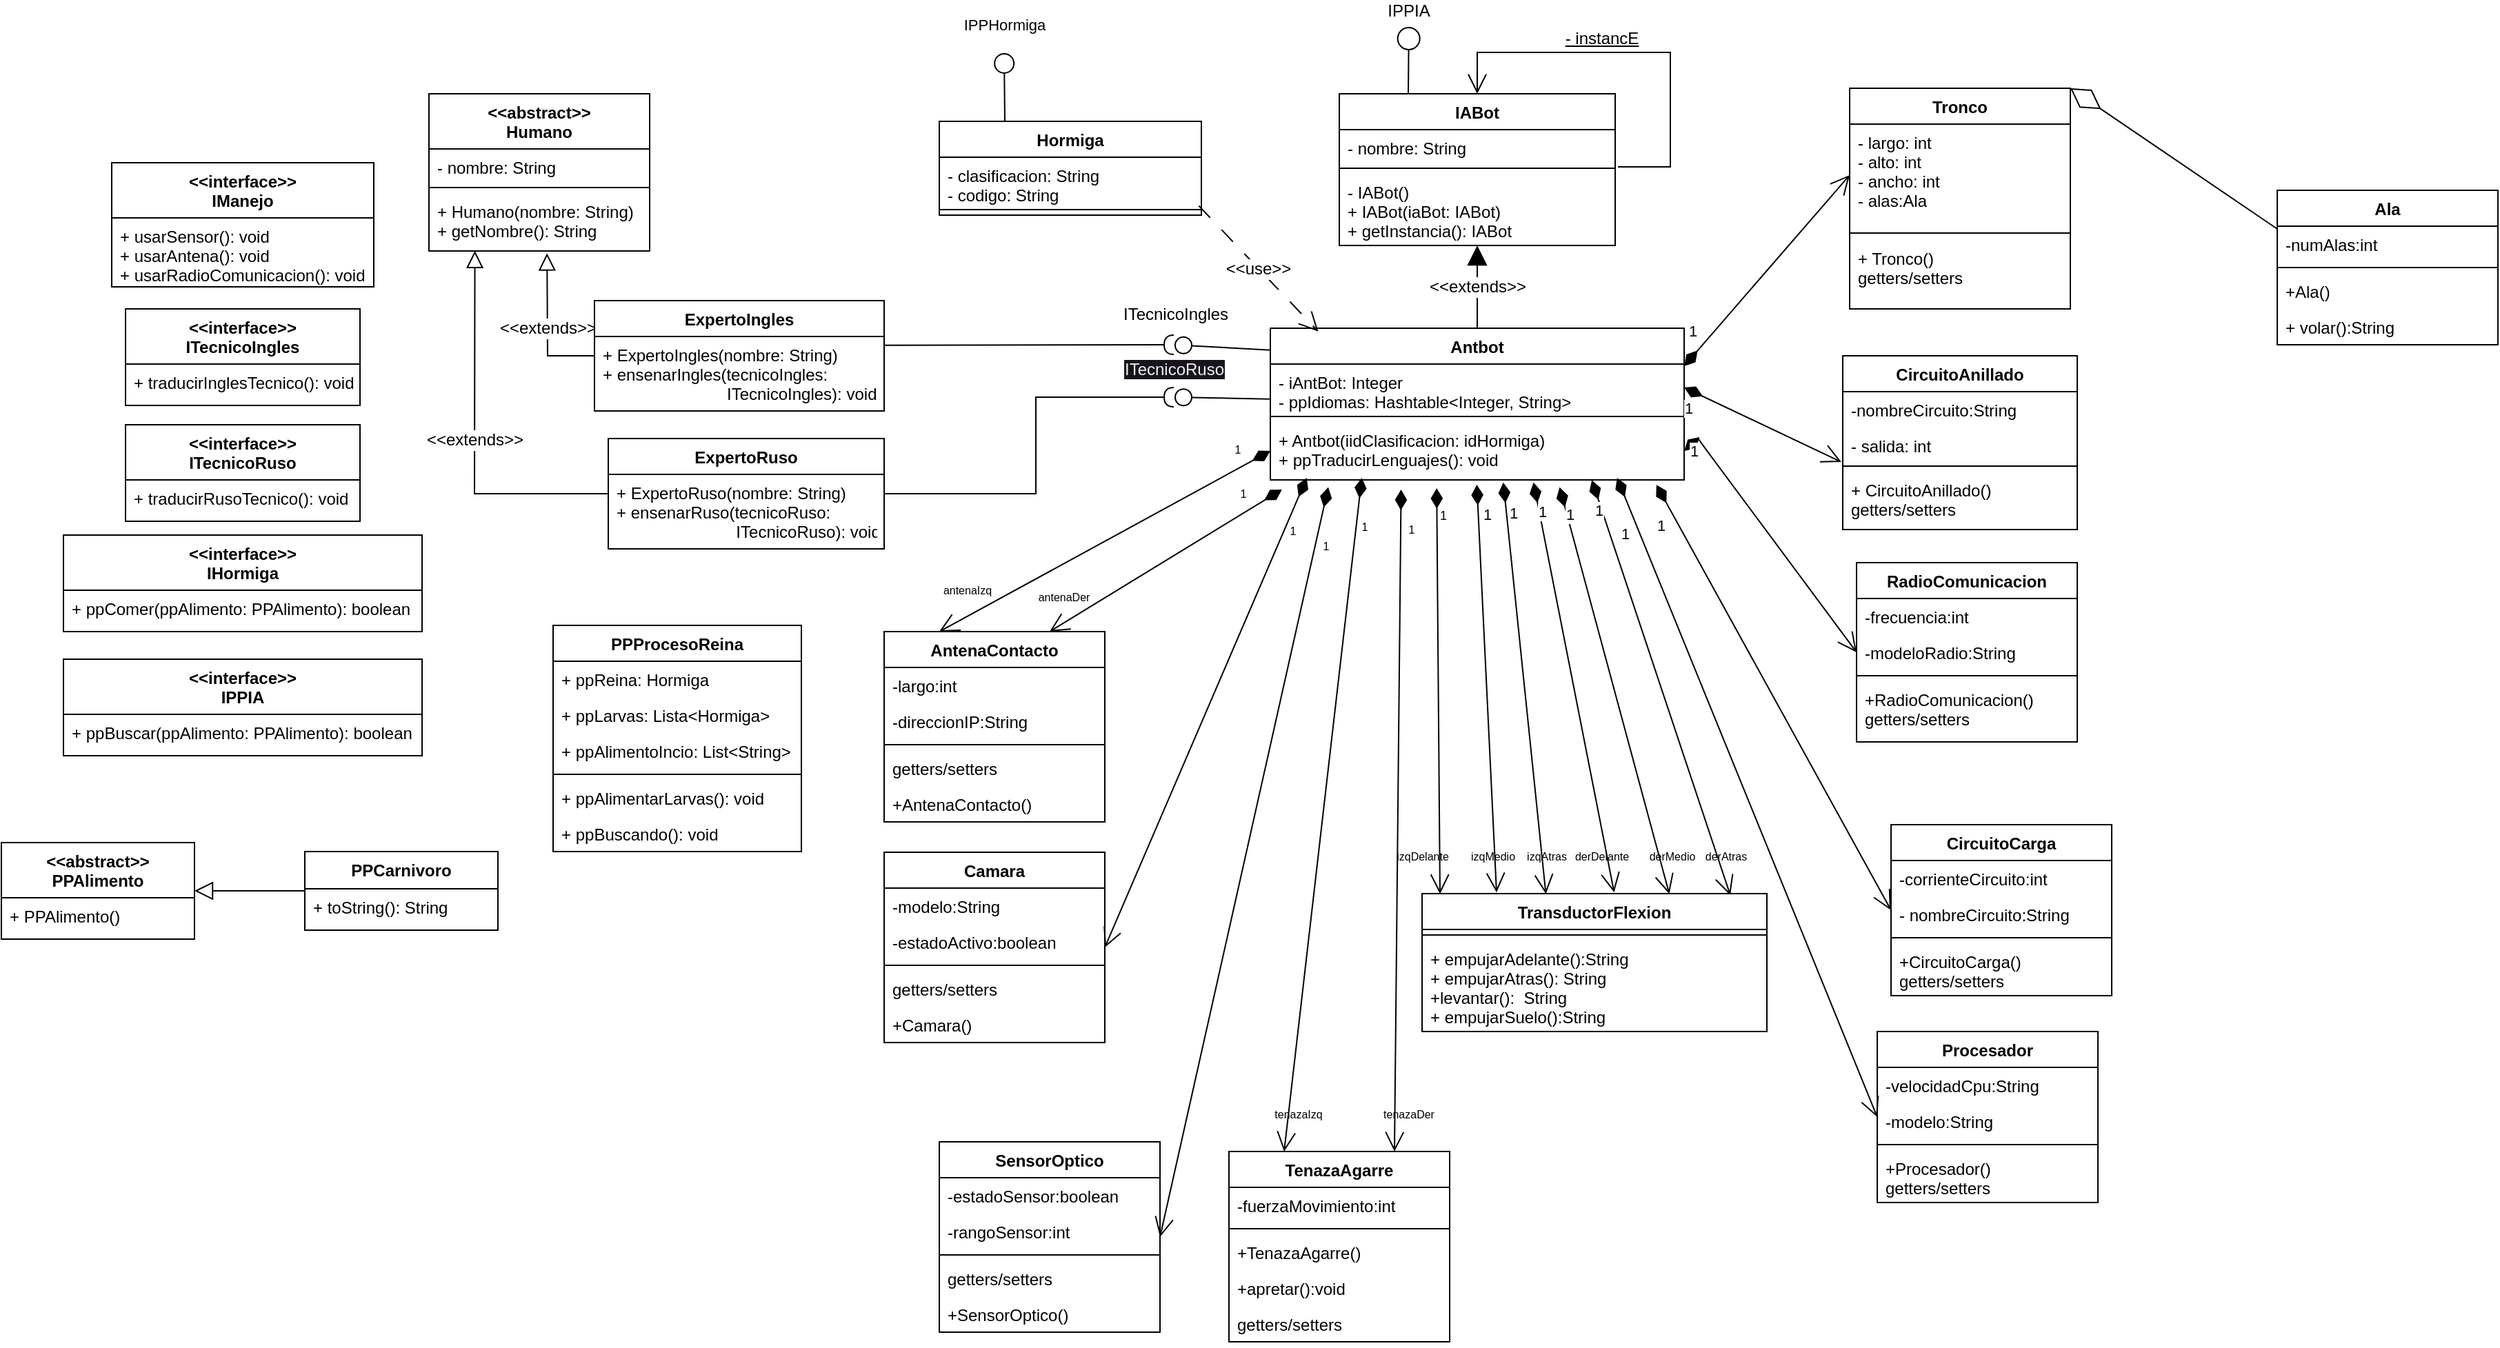 <mxfile>
    <diagram id="eW3q4ieRanPk6iBj8h7B" name="Page-1">
        <mxGraphModel dx="1788" dy="1104" grid="1" gridSize="10" guides="1" tooltips="1" connect="1" arrows="1" fold="1" page="0" pageScale="1" pageWidth="850" pageHeight="1100" math="0" shadow="0">
            <root>
                <mxCell id="0"/>
                <mxCell id="1" parent="0"/>
                <mxCell id="109" value="&lt;font style=&quot;font-size: 12px;&quot;&gt;&amp;lt;&amp;lt;extends&amp;gt;&amp;gt;&lt;/font&gt;" style="edgeStyle=none;jumpSize=6;html=1;exitX=0.5;exitY=0;exitDx=0;exitDy=0;fontSize=12;startArrow=none;startFill=0;endArrow=block;endFill=1;startSize=12;endSize=12;spacing=2;" parent="1" source="6" target="108" edge="1">
                    <mxGeometry relative="1" as="geometry"/>
                </mxCell>
                <mxCell id="130" value="ITecnicoIngles" style="edgeStyle=none;rounded=0;jumpSize=6;html=1;fontSize=12;startArrow=none;startFill=0;endArrow=circle;endFill=0;startSize=12;endSize=5;exitX=0.001;exitY=0.144;exitDx=0;exitDy=0;exitPerimeter=0;" parent="1" source="6" edge="1">
                    <mxGeometry x="1" y="-22" relative="1" as="geometry">
                        <mxPoint x="40" y="12" as="targetPoint"/>
                        <mxPoint x="120" y="10" as="sourcePoint"/>
                        <mxPoint as="offset"/>
                    </mxGeometry>
                </mxCell>
                <mxCell id="6" value="Antbot" style="swimlane;fontStyle=1;align=center;verticalAlign=top;childLayout=stackLayout;horizontal=1;startSize=26;horizontalStack=0;resizeParent=1;resizeParentMax=0;resizeLast=0;collapsible=1;marginBottom=0;" parent="1" vertex="1">
                    <mxGeometry x="110" width="300" height="110" as="geometry"/>
                </mxCell>
                <mxCell id="7" value="- iAntBot: Integer&#10;- ppIdiomas: Hashtable&lt;Integer, String&gt;" style="text;strokeColor=none;fillColor=none;align=left;verticalAlign=top;spacingLeft=4;spacingRight=4;overflow=hidden;rotatable=0;points=[[0,0.5],[1,0.5]];portConstraint=eastwest;" parent="6" vertex="1">
                    <mxGeometry y="26" width="300" height="34" as="geometry"/>
                </mxCell>
                <mxCell id="8" value="" style="line;strokeWidth=1;fillColor=none;align=left;verticalAlign=middle;spacingTop=-1;spacingLeft=3;spacingRight=3;rotatable=0;labelPosition=right;points=[];portConstraint=eastwest;strokeColor=inherit;" parent="6" vertex="1">
                    <mxGeometry y="60" width="300" height="8" as="geometry"/>
                </mxCell>
                <mxCell id="9" value="+ Antbot(iidClasificacion: idHormiga)&#10;+ ppTraducirLenguajes(): void" style="text;strokeColor=none;fillColor=none;align=left;verticalAlign=top;spacingLeft=4;spacingRight=4;overflow=hidden;rotatable=0;points=[[0,0.5],[1,0.5]];portConstraint=eastwest;" parent="6" vertex="1">
                    <mxGeometry y="68" width="300" height="42" as="geometry"/>
                </mxCell>
                <mxCell id="14" value="Tronco" style="swimlane;fontStyle=1;align=center;verticalAlign=top;childLayout=stackLayout;horizontal=1;startSize=26;horizontalStack=0;resizeParent=1;resizeParentMax=0;resizeLast=0;collapsible=1;marginBottom=0;" parent="1" vertex="1">
                    <mxGeometry x="530" y="-174" width="160" height="160" as="geometry"/>
                </mxCell>
                <mxCell id="15" value="- largo: int&#10;- alto: int&#10;- ancho: int&#10;- alas:Ala " style="text;strokeColor=none;fillColor=none;align=left;verticalAlign=top;spacingLeft=4;spacingRight=4;overflow=hidden;rotatable=0;points=[[0,0.5],[1,0.5]];portConstraint=eastwest;" parent="14" vertex="1">
                    <mxGeometry y="26" width="160" height="74" as="geometry"/>
                </mxCell>
                <mxCell id="16" value="" style="line;strokeWidth=1;fillColor=none;align=left;verticalAlign=middle;spacingTop=-1;spacingLeft=3;spacingRight=3;rotatable=0;labelPosition=right;points=[];portConstraint=eastwest;strokeColor=inherit;" parent="14" vertex="1">
                    <mxGeometry y="100" width="160" height="10" as="geometry"/>
                </mxCell>
                <mxCell id="17" value="+ Tronco()&#10;getters/setters" style="text;strokeColor=none;fillColor=none;align=left;verticalAlign=top;spacingLeft=4;spacingRight=4;overflow=hidden;rotatable=0;points=[[0,0.5],[1,0.5]];portConstraint=eastwest;" parent="14" vertex="1">
                    <mxGeometry y="110" width="160" height="50" as="geometry"/>
                </mxCell>
                <mxCell id="54" value="1" style="edgeStyle=none;jumpSize=6;html=1;entryX=1;entryY=0.5;entryDx=0;entryDy=0;endArrow=diamondThin;endFill=1;startSize=12;endSize=12;exitX=-0.006;exitY=1.042;exitDx=0;exitDy=0;exitPerimeter=0;startArrow=open;startFill=0;" parent="1" source="19" target="7" edge="1">
                    <mxGeometry x="0.861" y="12" relative="1" as="geometry">
                        <mxPoint as="offset"/>
                    </mxGeometry>
                </mxCell>
                <mxCell id="18" value="CircuitoAnillado" style="swimlane;fontStyle=1;align=center;verticalAlign=top;childLayout=stackLayout;horizontal=1;startSize=26;horizontalStack=0;resizeParent=1;resizeParentMax=0;resizeLast=0;collapsible=1;marginBottom=0;" parent="1" vertex="1">
                    <mxGeometry x="525" y="20" width="170" height="126" as="geometry"/>
                </mxCell>
                <mxCell id="152" value="-nombreCircuito:String  " style="text;strokeColor=none;fillColor=none;align=left;verticalAlign=top;spacingLeft=4;spacingRight=4;overflow=hidden;rotatable=0;points=[[0,0.5],[1,0.5]];portConstraint=eastwest;" parent="18" vertex="1">
                    <mxGeometry y="26" width="170" height="26" as="geometry"/>
                </mxCell>
                <mxCell id="19" value="- salida: int" style="text;strokeColor=none;fillColor=none;align=left;verticalAlign=top;spacingLeft=4;spacingRight=4;overflow=hidden;rotatable=0;points=[[0,0.5],[1,0.5]];portConstraint=eastwest;" parent="18" vertex="1">
                    <mxGeometry y="52" width="170" height="24" as="geometry"/>
                </mxCell>
                <mxCell id="20" value="" style="line;strokeWidth=1;fillColor=none;align=left;verticalAlign=middle;spacingTop=-1;spacingLeft=3;spacingRight=3;rotatable=0;labelPosition=right;points=[];portConstraint=eastwest;strokeColor=inherit;" parent="18" vertex="1">
                    <mxGeometry y="76" width="170" height="8" as="geometry"/>
                </mxCell>
                <mxCell id="21" value="+ CircuitoAnillado()&#10;getters/setters" style="text;strokeColor=none;fillColor=none;align=left;verticalAlign=top;spacingLeft=4;spacingRight=4;overflow=hidden;rotatable=0;points=[[0,0.5],[1,0.5]];portConstraint=eastwest;" parent="18" vertex="1">
                    <mxGeometry y="84" width="170" height="42" as="geometry"/>
                </mxCell>
                <mxCell id="56" value="1" style="edgeStyle=none;jumpSize=6;html=1;entryX=1;entryY=0.5;entryDx=0;entryDy=0;endArrow=diamondThin;endFill=1;startSize=12;endSize=12;exitX=0;exitY=0.5;exitDx=0;exitDy=0;startArrow=open;startFill=0;" parent="1" source="26" target="9" edge="1">
                    <mxGeometry x="0.817" y="8" relative="1" as="geometry">
                        <Array as="points">
                            <mxPoint x="420" y="80"/>
                        </Array>
                        <mxPoint as="offset"/>
                    </mxGeometry>
                </mxCell>
                <mxCell id="26" value="RadioComunicacion" style="swimlane;fontStyle=1;align=center;verticalAlign=top;childLayout=stackLayout;horizontal=1;startSize=26;horizontalStack=0;resizeParent=1;resizeParentMax=0;resizeLast=0;collapsible=1;marginBottom=0;" parent="1" vertex="1">
                    <mxGeometry x="535" y="170" width="160" height="130" as="geometry"/>
                </mxCell>
                <mxCell id="160" value="-frecuencia:int &#10;" style="text;strokeColor=none;fillColor=none;align=left;verticalAlign=top;spacingLeft=4;spacingRight=4;overflow=hidden;rotatable=0;points=[[0,0.5],[1,0.5]];portConstraint=eastwest;" parent="26" vertex="1">
                    <mxGeometry y="26" width="160" height="26" as="geometry"/>
                </mxCell>
                <mxCell id="159" value="-modeloRadio:String  " style="text;strokeColor=none;fillColor=none;align=left;verticalAlign=top;spacingLeft=4;spacingRight=4;overflow=hidden;rotatable=0;points=[[0,0.5],[1,0.5]];portConstraint=eastwest;" parent="26" vertex="1">
                    <mxGeometry y="52" width="160" height="26" as="geometry"/>
                </mxCell>
                <mxCell id="28" value="" style="line;strokeWidth=1;fillColor=none;align=left;verticalAlign=middle;spacingTop=-1;spacingLeft=3;spacingRight=3;rotatable=0;labelPosition=right;points=[];portConstraint=eastwest;strokeColor=inherit;" parent="26" vertex="1">
                    <mxGeometry y="78" width="160" height="8" as="geometry"/>
                </mxCell>
                <mxCell id="161" value="+RadioComunicacion()&#10;getters/setters" style="text;strokeColor=none;fillColor=none;align=left;verticalAlign=top;spacingLeft=4;spacingRight=4;overflow=hidden;rotatable=0;points=[[0,0.5],[1,0.5]];portConstraint=eastwest;" parent="26" vertex="1">
                    <mxGeometry y="86" width="160" height="44" as="geometry"/>
                </mxCell>
                <mxCell id="58" value="1" style="edgeStyle=none;jumpSize=6;html=1;entryX=0.933;entryY=1.085;entryDx=0;entryDy=0;entryPerimeter=0;endArrow=diamondThin;endFill=1;startSize=12;endSize=12;exitX=0;exitY=0.5;exitDx=0;exitDy=0;startArrow=open;startFill=0;" parent="1" source="30" target="9" edge="1">
                    <mxGeometry x="0.845" y="12" relative="1" as="geometry">
                        <mxPoint as="offset"/>
                    </mxGeometry>
                </mxCell>
                <mxCell id="30" value="CircuitoCarga" style="swimlane;fontStyle=1;align=center;verticalAlign=top;childLayout=stackLayout;horizontal=1;startSize=26;horizontalStack=0;resizeParent=1;resizeParentMax=0;resizeLast=0;collapsible=1;marginBottom=0;" parent="1" vertex="1">
                    <mxGeometry x="560" y="360" width="160" height="124" as="geometry"/>
                </mxCell>
                <mxCell id="164" value="-corrienteCircuito:int " style="text;strokeColor=none;fillColor=none;align=left;verticalAlign=top;spacingLeft=4;spacingRight=4;overflow=hidden;rotatable=0;points=[[0,0.5],[1,0.5]];portConstraint=eastwest;" parent="30" vertex="1">
                    <mxGeometry y="26" width="160" height="26" as="geometry"/>
                </mxCell>
                <mxCell id="163" value="- nombreCircuito:String  " style="text;strokeColor=none;fillColor=none;align=left;verticalAlign=top;spacingLeft=4;spacingRight=4;overflow=hidden;rotatable=0;points=[[0,0.5],[1,0.5]];portConstraint=eastwest;" parent="30" vertex="1">
                    <mxGeometry y="52" width="160" height="26" as="geometry"/>
                </mxCell>
                <mxCell id="31" value="" style="line;strokeWidth=1;fillColor=none;align=left;verticalAlign=middle;spacingTop=-1;spacingLeft=3;spacingRight=3;rotatable=0;labelPosition=right;points=[];portConstraint=eastwest;strokeColor=inherit;" parent="30" vertex="1">
                    <mxGeometry y="78" width="160" height="8" as="geometry"/>
                </mxCell>
                <mxCell id="162" value="+CircuitoCarga()&#10;getters/setters" style="text;strokeColor=none;fillColor=none;align=left;verticalAlign=top;spacingLeft=4;spacingRight=4;overflow=hidden;rotatable=0;points=[[0,0.5],[1,0.5]];portConstraint=eastwest;" parent="30" vertex="1">
                    <mxGeometry y="86" width="160" height="38" as="geometry"/>
                </mxCell>
                <mxCell id="59" value="1" style="edgeStyle=none;jumpSize=6;html=1;entryX=0.838;entryY=0.964;entryDx=0;entryDy=0;entryPerimeter=0;endArrow=diamondThin;endFill=1;startSize=12;endSize=12;exitX=0;exitY=0.5;exitDx=0;exitDy=0;startArrow=open;startFill=0;" parent="1" source="32" target="9" edge="1">
                    <mxGeometry x="0.842" y="10" relative="1" as="geometry">
                        <mxPoint as="offset"/>
                    </mxGeometry>
                </mxCell>
                <mxCell id="32" value="Procesador" style="swimlane;fontStyle=1;align=center;verticalAlign=top;childLayout=stackLayout;horizontal=1;startSize=26;horizontalStack=0;resizeParent=1;resizeParentMax=0;resizeLast=0;collapsible=1;marginBottom=0;" parent="1" vertex="1">
                    <mxGeometry x="550" y="510" width="160" height="124" as="geometry"/>
                </mxCell>
                <mxCell id="H9CzKiOTZtRQiNFddM_h-166" value="-velocidadCpu:String  " style="text;strokeColor=none;fillColor=none;align=left;verticalAlign=top;spacingLeft=4;spacingRight=4;overflow=hidden;rotatable=0;points=[[0,0.5],[1,0.5]];portConstraint=eastwest;" parent="32" vertex="1">
                    <mxGeometry y="26" width="160" height="26" as="geometry"/>
                </mxCell>
                <mxCell id="165" value="-modelo:String &#10;" style="text;strokeColor=none;fillColor=none;align=left;verticalAlign=top;spacingLeft=4;spacingRight=4;overflow=hidden;rotatable=0;points=[[0,0.5],[1,0.5]];portConstraint=eastwest;" parent="32" vertex="1">
                    <mxGeometry y="52" width="160" height="26" as="geometry"/>
                </mxCell>
                <mxCell id="33" value="" style="line;strokeWidth=1;fillColor=none;align=left;verticalAlign=middle;spacingTop=-1;spacingLeft=3;spacingRight=3;rotatable=0;labelPosition=right;points=[];portConstraint=eastwest;strokeColor=inherit;" parent="32" vertex="1">
                    <mxGeometry y="78" width="160" height="8" as="geometry"/>
                </mxCell>
                <mxCell id="H9CzKiOTZtRQiNFddM_h-167" value="+Procesador()&#10;getters/setters" style="text;strokeColor=none;fillColor=none;align=left;verticalAlign=top;spacingLeft=4;spacingRight=4;overflow=hidden;rotatable=0;points=[[0,0.5],[1,0.5]];portConstraint=eastwest;" parent="32" vertex="1">
                    <mxGeometry y="86" width="160" height="38" as="geometry"/>
                </mxCell>
                <mxCell id="60" value="1" style="edgeStyle=none;jumpSize=6;html=1;entryX=0.777;entryY=1.004;entryDx=0;entryDy=0;entryPerimeter=0;startArrow=open;startFill=0;endArrow=diamondThin;endFill=1;startSize=12;endSize=12;exitX=0.894;exitY=0.012;exitDx=0;exitDy=0;exitPerimeter=0;" parent="1" source="34" target="9" edge="1">
                    <mxGeometry x="0.856" y="2" relative="1" as="geometry">
                        <mxPoint as="offset"/>
                    </mxGeometry>
                </mxCell>
                <mxCell id="61" value="1" style="edgeStyle=none;jumpSize=6;html=1;exitX=0.717;exitY=0.002;exitDx=0;exitDy=0;entryX=0.699;entryY=1.126;entryDx=0;entryDy=0;entryPerimeter=0;startArrow=open;startFill=0;endArrow=diamondThin;endFill=1;startSize=12;endSize=12;exitPerimeter=0;" parent="1" source="34" target="9" edge="1">
                    <mxGeometry x="0.864" y="-2" relative="1" as="geometry">
                        <mxPoint as="offset"/>
                    </mxGeometry>
                </mxCell>
                <mxCell id="62" value="1" style="edgeStyle=none;jumpSize=6;html=1;exitX=0.557;exitY=-0.009;exitDx=0;exitDy=0;entryX=0.636;entryY=1.045;entryDx=0;entryDy=0;entryPerimeter=0;startArrow=open;startFill=0;endArrow=diamondThin;endFill=1;startSize=12;endSize=12;exitPerimeter=0;" parent="1" source="34" target="9" edge="1">
                    <mxGeometry x="0.853" y="-2" relative="1" as="geometry">
                        <mxPoint as="offset"/>
                    </mxGeometry>
                </mxCell>
                <mxCell id="63" value="1" style="edgeStyle=none;jumpSize=6;html=1;exitX=0.359;exitY=0.002;exitDx=0;exitDy=0;entryX=0.563;entryY=1.045;entryDx=0;entryDy=0;entryPerimeter=0;startArrow=open;startFill=0;endArrow=diamondThin;endFill=1;startSize=12;endSize=12;exitPerimeter=0;" parent="1" source="34" target="9" edge="1">
                    <mxGeometry x="0.849" y="-5" relative="1" as="geometry">
                        <mxPoint as="offset"/>
                    </mxGeometry>
                </mxCell>
                <mxCell id="64" value="1" style="edgeStyle=none;jumpSize=6;html=1;exitX=0.216;exitY=-0.009;exitDx=0;exitDy=0;entryX=0.499;entryY=1.083;entryDx=0;entryDy=0;entryPerimeter=0;startArrow=open;startFill=0;endArrow=diamondThin;endFill=1;startSize=12;endSize=12;exitPerimeter=0;" parent="1" source="34" target="9" edge="1">
                    <mxGeometry x="0.856" y="-6" relative="1" as="geometry">
                        <mxPoint as="offset"/>
                    </mxGeometry>
                </mxCell>
                <mxCell id="65" value="1" style="edgeStyle=none;jumpSize=6;html=1;exitX=0.052;exitY=0.002;exitDx=0;exitDy=0;entryX=0.402;entryY=1.142;entryDx=0;entryDy=0;entryPerimeter=0;startArrow=open;startFill=0;endArrow=diamondThin;endFill=1;startSize=12;endSize=12;exitPerimeter=0;fontSize=9;" parent="1" source="34" target="9" edge="1">
                    <mxGeometry x="0.866" y="-4" relative="1" as="geometry">
                        <mxPoint as="offset"/>
                    </mxGeometry>
                </mxCell>
                <mxCell id="84" value="1" style="edgeStyle=none;jumpSize=6;html=1;exitX=0.25;exitY=0;exitDx=0;exitDy=0;entryX=0.221;entryY=0.964;entryDx=0;entryDy=0;entryPerimeter=0;fontSize=8;startArrow=open;startFill=0;endArrow=diamondThin;endFill=1;startSize=12;endSize=12;" parent="1" source="41" target="9" edge="1">
                    <mxGeometry x="0.856" y="-6" relative="1" as="geometry">
                        <mxPoint as="offset"/>
                    </mxGeometry>
                </mxCell>
                <mxCell id="85" value="1" style="edgeStyle=none;jumpSize=6;html=1;exitX=0.75;exitY=0;exitDx=0;exitDy=0;entryX=0.316;entryY=1.166;entryDx=0;entryDy=0;entryPerimeter=0;fontSize=8;startArrow=open;startFill=0;endArrow=diamondThin;endFill=1;startSize=12;endSize=12;" parent="1" source="41" target="9" edge="1">
                    <mxGeometry x="0.881" y="-7" relative="1" as="geometry">
                        <mxPoint as="offset"/>
                    </mxGeometry>
                </mxCell>
                <mxCell id="89" value="1" style="edgeStyle=none;jumpSize=6;html=1;exitX=1;exitY=0.5;exitDx=0;exitDy=0;entryX=0.14;entryY=1.126;entryDx=0;entryDy=0;entryPerimeter=0;fontSize=8;startArrow=open;startFill=0;endArrow=diamondThin;endFill=1;startSize=12;endSize=12;" parent="1" source="47" target="9" edge="1">
                    <mxGeometry x="0.849" y="-7" relative="1" as="geometry">
                        <mxPoint as="offset"/>
                    </mxGeometry>
                </mxCell>
                <mxCell id="47" value="SensorOptico" style="swimlane;fontStyle=1;align=center;verticalAlign=top;childLayout=stackLayout;horizontal=1;startSize=26;horizontalStack=0;resizeParent=1;resizeParentMax=0;resizeLast=0;collapsible=1;marginBottom=0;" parent="1" vertex="1">
                    <mxGeometry x="-130" y="590" width="160" height="138" as="geometry"/>
                </mxCell>
                <mxCell id="H9CzKiOTZtRQiNFddM_h-173" value="-estadoSensor:boolean  " style="text;strokeColor=none;fillColor=none;align=left;verticalAlign=top;spacingLeft=4;spacingRight=4;overflow=hidden;rotatable=0;points=[[0,0.5],[1,0.5]];portConstraint=eastwest;" parent="47" vertex="1">
                    <mxGeometry y="26" width="160" height="26" as="geometry"/>
                </mxCell>
                <mxCell id="H9CzKiOTZtRQiNFddM_h-172" value="-rangoSensor:int " style="text;strokeColor=none;fillColor=none;align=left;verticalAlign=top;spacingLeft=4;spacingRight=4;overflow=hidden;rotatable=0;points=[[0,0.5],[1,0.5]];portConstraint=eastwest;" parent="47" vertex="1">
                    <mxGeometry y="52" width="160" height="26" as="geometry"/>
                </mxCell>
                <mxCell id="48" value="" style="line;strokeWidth=1;fillColor=none;align=left;verticalAlign=middle;spacingTop=-1;spacingLeft=3;spacingRight=3;rotatable=0;labelPosition=right;points=[];portConstraint=eastwest;strokeColor=inherit;" parent="47" vertex="1">
                    <mxGeometry y="78" width="160" height="8" as="geometry"/>
                </mxCell>
                <mxCell id="H9CzKiOTZtRQiNFddM_h-182" value="getters/setters" style="text;strokeColor=none;fillColor=none;align=left;verticalAlign=top;spacingLeft=4;spacingRight=4;overflow=hidden;rotatable=0;points=[[0,0.5],[1,0.5]];portConstraint=eastwest;" parent="47" vertex="1">
                    <mxGeometry y="86" width="160" height="26" as="geometry"/>
                </mxCell>
                <mxCell id="H9CzKiOTZtRQiNFddM_h-178" value="+SensorOptico()" style="text;strokeColor=none;fillColor=none;align=left;verticalAlign=top;spacingLeft=4;spacingRight=4;overflow=hidden;rotatable=0;points=[[0,0.5],[1,0.5]];portConstraint=eastwest;" parent="47" vertex="1">
                    <mxGeometry y="112" width="160" height="26" as="geometry"/>
                </mxCell>
                <mxCell id="90" value="1" style="edgeStyle=none;jumpSize=6;html=1;exitX=1;exitY=0.5;exitDx=0;exitDy=0;entryX=0.088;entryY=0.964;entryDx=0;entryDy=0;entryPerimeter=0;fontSize=8;startArrow=open;startFill=0;endArrow=diamondThin;endFill=1;startSize=12;endSize=12;" parent="1" source="49" target="9" edge="1">
                    <mxGeometry x="0.786" y="-6" relative="1" as="geometry">
                        <mxPoint as="offset"/>
                    </mxGeometry>
                </mxCell>
                <mxCell id="49" value="Camara" style="swimlane;fontStyle=1;align=center;verticalAlign=top;childLayout=stackLayout;horizontal=1;startSize=26;horizontalStack=0;resizeParent=1;resizeParentMax=0;resizeLast=0;collapsible=1;marginBottom=0;" parent="1" vertex="1">
                    <mxGeometry x="-170" y="380" width="160" height="138" as="geometry"/>
                </mxCell>
                <mxCell id="H9CzKiOTZtRQiNFddM_h-175" value="-modelo:String" style="text;strokeColor=none;fillColor=none;align=left;verticalAlign=top;spacingLeft=4;spacingRight=4;overflow=hidden;rotatable=0;points=[[0,0.5],[1,0.5]];portConstraint=eastwest;" parent="49" vertex="1">
                    <mxGeometry y="26" width="160" height="26" as="geometry"/>
                </mxCell>
                <mxCell id="H9CzKiOTZtRQiNFddM_h-174" value="-estadoActivo:boolean" style="text;strokeColor=none;fillColor=none;align=left;verticalAlign=top;spacingLeft=4;spacingRight=4;overflow=hidden;rotatable=0;points=[[0,0.5],[1,0.5]];portConstraint=eastwest;" parent="49" vertex="1">
                    <mxGeometry y="52" width="160" height="26" as="geometry"/>
                </mxCell>
                <mxCell id="50" value="" style="line;strokeWidth=1;fillColor=none;align=left;verticalAlign=middle;spacingTop=-1;spacingLeft=3;spacingRight=3;rotatable=0;labelPosition=right;points=[];portConstraint=eastwest;strokeColor=inherit;" parent="49" vertex="1">
                    <mxGeometry y="78" width="160" height="8" as="geometry"/>
                </mxCell>
                <mxCell id="H9CzKiOTZtRQiNFddM_h-183" value="getters/setters" style="text;strokeColor=none;fillColor=none;align=left;verticalAlign=top;spacingLeft=4;spacingRight=4;overflow=hidden;rotatable=0;points=[[0,0.5],[1,0.5]];portConstraint=eastwest;" parent="49" vertex="1">
                    <mxGeometry y="86" width="160" height="26" as="geometry"/>
                </mxCell>
                <mxCell id="H9CzKiOTZtRQiNFddM_h-179" value="+Camara()" style="text;strokeColor=none;fillColor=none;align=left;verticalAlign=top;spacingLeft=4;spacingRight=4;overflow=hidden;rotatable=0;points=[[0,0.5],[1,0.5]];portConstraint=eastwest;" parent="49" vertex="1">
                    <mxGeometry y="112" width="160" height="26" as="geometry"/>
                </mxCell>
                <mxCell id="91" value="1" style="edgeStyle=none;jumpSize=6;html=1;exitX=0.75;exitY=0;exitDx=0;exitDy=0;entryX=0.028;entryY=1.166;entryDx=0;entryDy=0;fontSize=8;startArrow=open;startFill=0;endArrow=diamondThin;endFill=1;startSize=12;endSize=12;entryPerimeter=0;" parent="1" source="51" target="9" edge="1">
                    <mxGeometry x="0.737" y="12" relative="1" as="geometry">
                        <mxPoint as="offset"/>
                    </mxGeometry>
                </mxCell>
                <mxCell id="92" value="1" style="edgeStyle=none;jumpSize=6;html=1;exitX=0.25;exitY=0;exitDx=0;exitDy=0;entryX=0;entryY=0.5;entryDx=0;entryDy=0;fontSize=8;startArrow=open;startFill=0;endArrow=diamondThin;endFill=1;startSize=12;endSize=12;" parent="1" source="51" target="9" edge="1">
                    <mxGeometry x="0.853" y="12" relative="1" as="geometry">
                        <mxPoint x="-1" as="offset"/>
                    </mxGeometry>
                </mxCell>
                <mxCell id="53" value="1" style="edgeStyle=none;html=1;exitX=0;exitY=0.5;exitDx=0;exitDy=0;entryX=1;entryY=0.25;entryDx=0;entryDy=0;endArrow=diamondThin;endFill=1;jumpSize=6;startSize=12;endSize=12;startArrow=open;startFill=0;" parent="1" source="15" target="6" edge="1">
                    <mxGeometry x="0.74" y="-12" relative="1" as="geometry">
                        <mxPoint as="offset"/>
                    </mxGeometry>
                </mxCell>
                <mxCell id="83" value="" style="group" parent="1" vertex="1" connectable="0">
                    <mxGeometry x="190" y="373" width="280" height="137" as="geometry"/>
                </mxCell>
                <mxCell id="34" value="TransductorFlexion" style="swimlane;fontStyle=1;align=center;verticalAlign=top;childLayout=stackLayout;horizontal=1;startSize=26;horizontalStack=0;resizeParent=1;resizeParentMax=0;resizeLast=0;collapsible=1;marginBottom=0;" parent="83" vertex="1">
                    <mxGeometry x="30" y="37" width="250" height="100" as="geometry"/>
                </mxCell>
                <mxCell id="36" value="" style="line;strokeWidth=1;fillColor=none;align=left;verticalAlign=middle;spacingTop=-1;spacingLeft=3;spacingRight=3;rotatable=0;labelPosition=right;points=[];portConstraint=eastwest;strokeColor=inherit;" parent="34" vertex="1">
                    <mxGeometry y="26" width="250" height="8" as="geometry"/>
                </mxCell>
                <mxCell id="37" value="+ empujarAdelante():String&#10;+ empujarAtras(): String&#10;+levantar():  String&#10;+ empujarSuelo():String" style="text;strokeColor=none;fillColor=none;align=left;verticalAlign=top;spacingLeft=4;spacingRight=4;overflow=hidden;rotatable=0;points=[[0,0.5],[1,0.5]];portConstraint=eastwest;" parent="34" vertex="1">
                    <mxGeometry y="34" width="250" height="66" as="geometry"/>
                </mxCell>
                <mxCell id="68" value="izqDelante" style="text;html=1;align=center;verticalAlign=middle;resizable=0;points=[];autosize=1;strokeColor=none;fillColor=none;fontSize=8;" parent="83" vertex="1">
                    <mxGeometry width="60" height="20" as="geometry"/>
                </mxCell>
                <mxCell id="78" value="izqMedio" style="text;html=1;align=center;verticalAlign=middle;resizable=0;points=[];autosize=1;strokeColor=none;fillColor=none;fontSize=8;" parent="83" vertex="1">
                    <mxGeometry x="51" width="60" height="20" as="geometry"/>
                </mxCell>
                <mxCell id="79" value="izqAtras" style="text;html=1;align=center;verticalAlign=middle;resizable=0;points=[];autosize=1;strokeColor=none;fillColor=none;fontSize=8;" parent="83" vertex="1">
                    <mxGeometry x="95" width="50" height="20" as="geometry"/>
                </mxCell>
                <mxCell id="80" value="derDelante" style="text;html=1;align=center;verticalAlign=middle;resizable=0;points=[];autosize=1;strokeColor=none;fillColor=none;fontSize=8;" parent="83" vertex="1">
                    <mxGeometry x="130" width="60" height="20" as="geometry"/>
                </mxCell>
                <mxCell id="81" value="derMedio" style="text;html=1;align=center;verticalAlign=middle;resizable=0;points=[];autosize=1;strokeColor=none;fillColor=none;fontSize=8;" parent="83" vertex="1">
                    <mxGeometry x="181" width="60" height="20" as="geometry"/>
                </mxCell>
                <mxCell id="82" value="derAtras" style="text;html=1;align=center;verticalAlign=middle;resizable=0;points=[];autosize=1;strokeColor=none;fillColor=none;fontSize=8;" parent="83" vertex="1">
                    <mxGeometry x="225" width="50" height="20" as="geometry"/>
                </mxCell>
                <mxCell id="88" value="" style="group" parent="1" vertex="1" connectable="0">
                    <mxGeometry x="80" y="560" width="160" height="97" as="geometry"/>
                </mxCell>
                <mxCell id="41" value="TenazaAgarre" style="swimlane;fontStyle=1;align=center;verticalAlign=top;childLayout=stackLayout;horizontal=1;startSize=26;horizontalStack=0;resizeParent=1;resizeParentMax=0;resizeLast=0;collapsible=1;marginBottom=0;" parent="88" vertex="1">
                    <mxGeometry y="37" width="160" height="138" as="geometry"/>
                </mxCell>
                <mxCell id="H9CzKiOTZtRQiNFddM_h-168" value="-fuerzaMovimiento:int" style="text;strokeColor=none;fillColor=none;align=left;verticalAlign=top;spacingLeft=4;spacingRight=4;overflow=hidden;rotatable=0;points=[[0,0.5],[1,0.5]];portConstraint=eastwest;" parent="41" vertex="1">
                    <mxGeometry y="26" width="160" height="26" as="geometry"/>
                </mxCell>
                <mxCell id="42" value="" style="line;strokeWidth=1;fillColor=none;align=left;verticalAlign=middle;spacingTop=-1;spacingLeft=3;spacingRight=3;rotatable=0;labelPosition=right;points=[];portConstraint=eastwest;strokeColor=inherit;" parent="41" vertex="1">
                    <mxGeometry y="52" width="160" height="8" as="geometry"/>
                </mxCell>
                <mxCell id="43" value="+TenazaAgarre()&#10;" style="text;strokeColor=none;fillColor=none;align=left;verticalAlign=top;spacingLeft=4;spacingRight=4;overflow=hidden;rotatable=0;points=[[0,0.5],[1,0.5]];portConstraint=eastwest;" parent="41" vertex="1">
                    <mxGeometry y="60" width="160" height="26" as="geometry"/>
                </mxCell>
                <mxCell id="H9CzKiOTZtRQiNFddM_h-169" value="+apretar():void" style="text;strokeColor=none;fillColor=none;align=left;verticalAlign=top;spacingLeft=4;spacingRight=4;overflow=hidden;rotatable=0;points=[[0,0.5],[1,0.5]];portConstraint=eastwest;" parent="41" vertex="1">
                    <mxGeometry y="86" width="160" height="26" as="geometry"/>
                </mxCell>
                <mxCell id="H9CzKiOTZtRQiNFddM_h-170" value="getters/setters" style="text;strokeColor=none;fillColor=none;align=left;verticalAlign=top;spacingLeft=4;spacingRight=4;overflow=hidden;rotatable=0;points=[[0,0.5],[1,0.5]];portConstraint=eastwest;" parent="41" vertex="1">
                    <mxGeometry y="112" width="160" height="26" as="geometry"/>
                </mxCell>
                <mxCell id="86" value="tenazaIzq" style="text;html=1;align=center;verticalAlign=middle;resizable=0;points=[];autosize=1;strokeColor=none;fillColor=none;fontSize=8;" parent="88" vertex="1">
                    <mxGeometry x="20" width="60" height="20" as="geometry"/>
                </mxCell>
                <mxCell id="87" value="tenazaDer" style="text;html=1;align=center;verticalAlign=middle;resizable=0;points=[];autosize=1;strokeColor=none;fillColor=none;fontSize=8;" parent="88" vertex="1">
                    <mxGeometry x="100" width="60" height="20" as="geometry"/>
                </mxCell>
                <mxCell id="95" value="" style="group" parent="1" vertex="1" connectable="0">
                    <mxGeometry x="-170" y="180" width="160" height="74" as="geometry"/>
                </mxCell>
                <mxCell id="51" value="AntenaContacto" style="swimlane;fontStyle=1;align=center;verticalAlign=top;childLayout=stackLayout;horizontal=1;startSize=26;horizontalStack=0;resizeParent=1;resizeParentMax=0;resizeLast=0;collapsible=1;marginBottom=0;" parent="95" vertex="1">
                    <mxGeometry y="40" width="160" height="138" as="geometry"/>
                </mxCell>
                <mxCell id="H9CzKiOTZtRQiNFddM_h-177" value="-largo:int" style="text;strokeColor=none;fillColor=none;align=left;verticalAlign=top;spacingLeft=4;spacingRight=4;overflow=hidden;rotatable=0;points=[[0,0.5],[1,0.5]];portConstraint=eastwest;" parent="51" vertex="1">
                    <mxGeometry y="26" width="160" height="26" as="geometry"/>
                </mxCell>
                <mxCell id="H9CzKiOTZtRQiNFddM_h-176" value="-direccionIP:String" style="text;strokeColor=none;fillColor=none;align=left;verticalAlign=top;spacingLeft=4;spacingRight=4;overflow=hidden;rotatable=0;points=[[0,0.5],[1,0.5]];portConstraint=eastwest;" parent="51" vertex="1">
                    <mxGeometry y="52" width="160" height="26" as="geometry"/>
                </mxCell>
                <mxCell id="52" value="" style="line;strokeWidth=1;fillColor=none;align=left;verticalAlign=middle;spacingTop=-1;spacingLeft=3;spacingRight=3;rotatable=0;labelPosition=right;points=[];portConstraint=eastwest;strokeColor=inherit;" parent="51" vertex="1">
                    <mxGeometry y="78" width="160" height="8" as="geometry"/>
                </mxCell>
                <mxCell id="H9CzKiOTZtRQiNFddM_h-184" value="getters/setters" style="text;strokeColor=none;fillColor=none;align=left;verticalAlign=top;spacingLeft=4;spacingRight=4;overflow=hidden;rotatable=0;points=[[0,0.5],[1,0.5]];portConstraint=eastwest;" parent="51" vertex="1">
                    <mxGeometry y="86" width="160" height="26" as="geometry"/>
                </mxCell>
                <mxCell id="H9CzKiOTZtRQiNFddM_h-180" value="+AntenaContacto()" style="text;strokeColor=none;fillColor=none;align=left;verticalAlign=top;spacingLeft=4;spacingRight=4;overflow=hidden;rotatable=0;points=[[0,0.5],[1,0.5]];portConstraint=eastwest;" parent="51" vertex="1">
                    <mxGeometry y="112" width="160" height="26" as="geometry"/>
                </mxCell>
                <mxCell id="93" value="antenaIzq" style="text;html=1;align=center;verticalAlign=middle;resizable=0;points=[];autosize=1;strokeColor=none;fillColor=none;fontSize=8;" parent="95" vertex="1">
                    <mxGeometry x="30" width="60" height="20" as="geometry"/>
                </mxCell>
                <mxCell id="94" value="antenaDer" style="text;html=1;align=center;verticalAlign=middle;resizable=0;points=[];autosize=1;strokeColor=none;fillColor=none;fontSize=8;" parent="95" vertex="1">
                    <mxGeometry x="100" y="5" width="60" height="20" as="geometry"/>
                </mxCell>
                <mxCell id="147" value="IPPIA" style="edgeStyle=none;rounded=0;jumpSize=6;html=1;exitX=0.25;exitY=0;exitDx=0;exitDy=0;strokeWidth=1;fontSize=12;startArrow=none;startFill=0;endArrow=oval;endFill=0;startSize=12;endSize=16;" parent="1" source="105" edge="1">
                    <mxGeometry x="1" y="20" relative="1" as="geometry">
                        <mxPoint x="210.333" y="-210" as="targetPoint"/>
                        <mxPoint x="20" y="-20" as="offset"/>
                    </mxGeometry>
                </mxCell>
                <mxCell id="105" value="IABot" style="swimlane;fontStyle=1;align=center;verticalAlign=top;childLayout=stackLayout;horizontal=1;startSize=26;horizontalStack=0;resizeParent=1;resizeParentMax=0;resizeLast=0;collapsible=1;marginBottom=0;" parent="1" vertex="1">
                    <mxGeometry x="160" y="-170" width="200" height="110" as="geometry"/>
                </mxCell>
                <mxCell id="106" value="- nombre: String" style="text;strokeColor=none;fillColor=none;align=left;verticalAlign=top;spacingLeft=4;spacingRight=4;overflow=hidden;rotatable=0;points=[[0,0.5],[1,0.5]];portConstraint=eastwest;" parent="105" vertex="1">
                    <mxGeometry y="26" width="200" height="24" as="geometry"/>
                </mxCell>
                <mxCell id="107" value="" style="line;strokeWidth=1;fillColor=none;align=left;verticalAlign=middle;spacingTop=-1;spacingLeft=3;spacingRight=3;rotatable=0;labelPosition=right;points=[];portConstraint=eastwest;strokeColor=inherit;" parent="105" vertex="1">
                    <mxGeometry y="50" width="200" height="8" as="geometry"/>
                </mxCell>
                <mxCell id="108" value="- IABot()&#10;+ IABot(iaBot: IABot)&#10;+ getInstancia(): IABot" style="text;strokeColor=none;fillColor=none;align=left;verticalAlign=top;spacingLeft=4;spacingRight=4;overflow=hidden;rotatable=0;points=[[0,0.5],[1,0.5]];portConstraint=eastwest;" parent="105" vertex="1">
                    <mxGeometry y="58" width="200" height="52" as="geometry"/>
                </mxCell>
                <mxCell id="111" value="&lt;u&gt;- instancE&lt;/u&gt;" style="edgeStyle=none;jumpSize=6;html=1;fontSize=12;startArrow=none;startFill=0;endArrow=open;endFill=0;startSize=12;endSize=12;entryX=0.5;entryY=0;entryDx=0;entryDy=0;exitX=1.01;exitY=-0.097;exitDx=0;exitDy=0;exitPerimeter=0;rounded=0;" parent="105" source="108" target="105" edge="1">
                    <mxGeometry x="0.175" y="-10" relative="1" as="geometry">
                        <mxPoint x="290" y="40" as="targetPoint"/>
                        <Array as="points">
                            <mxPoint x="240" y="53"/>
                            <mxPoint x="240" y="-30"/>
                            <mxPoint x="100" y="-30"/>
                        </Array>
                        <mxPoint as="offset"/>
                    </mxGeometry>
                </mxCell>
                <mxCell id="118" value="&amp;lt;&amp;lt;use&amp;gt;&amp;gt;" style="edgeStyle=none;rounded=0;jumpSize=6;html=1;entryX=0.116;entryY=0.022;entryDx=0;entryDy=0;entryPerimeter=0;fontSize=12;startArrow=none;startFill=0;endArrow=open;endFill=0;startSize=12;endSize=12;exitX=0.99;exitY=1.035;exitDx=0;exitDy=0;exitPerimeter=0;dashed=1;dashPattern=12 12;" parent="1" source="113" target="6" edge="1">
                    <mxGeometry relative="1" as="geometry"/>
                </mxCell>
                <mxCell id="170" value="IPPHormiga" style="edgeStyle=none;html=1;exitX=0.25;exitY=0;exitDx=0;exitDy=0;endArrow=circle;endFill=0;" edge="1" parent="1" source="112">
                    <mxGeometry x="1" y="-20" relative="1" as="geometry">
                        <mxPoint x="-83" y="-200" as="targetPoint"/>
                        <mxPoint x="-20" y="-20" as="offset"/>
                    </mxGeometry>
                </mxCell>
                <mxCell id="112" value="Hormiga" style="swimlane;fontStyle=1;align=center;verticalAlign=top;childLayout=stackLayout;horizontal=1;startSize=26;horizontalStack=0;resizeParent=1;resizeParentMax=0;resizeLast=0;collapsible=1;marginBottom=0;" parent="1" vertex="1">
                    <mxGeometry x="-130" y="-150" width="190" height="68" as="geometry"/>
                </mxCell>
                <mxCell id="113" value="- clasificacion: String&#10;- codigo: String" style="text;strokeColor=none;fillColor=none;align=left;verticalAlign=top;spacingLeft=4;spacingRight=4;overflow=hidden;rotatable=0;points=[[0,0.5],[1,0.5]];portConstraint=eastwest;" parent="112" vertex="1">
                    <mxGeometry y="26" width="190" height="34" as="geometry"/>
                </mxCell>
                <mxCell id="114" value="" style="line;strokeWidth=1;fillColor=none;align=left;verticalAlign=middle;spacingTop=-1;spacingLeft=3;spacingRight=3;rotatable=0;labelPosition=right;points=[];portConstraint=eastwest;strokeColor=inherit;" parent="112" vertex="1">
                    <mxGeometry y="60" width="190" height="8" as="geometry"/>
                </mxCell>
                <mxCell id="131" style="edgeStyle=none;rounded=0;jumpSize=6;html=1;exitX=0.997;exitY=0.119;exitDx=0;exitDy=0;fontSize=12;startArrow=none;startFill=0;endArrow=halfCircle;endFill=0;startSize=12;endSize=5;exitPerimeter=0;" parent="1" source="117" edge="1">
                    <mxGeometry relative="1" as="geometry">
                        <mxPoint x="40" y="12" as="targetPoint"/>
                        <mxPoint x="-170" y="2" as="sourcePoint"/>
                    </mxGeometry>
                </mxCell>
                <mxCell id="138" value="&amp;lt;&amp;lt;extends&amp;gt;&amp;gt;" style="edgeStyle=none;rounded=0;jumpSize=6;html=1;entryX=0.535;entryY=1.04;entryDx=0;entryDy=0;entryPerimeter=0;fontSize=12;startArrow=none;startFill=0;endArrow=block;endFill=0;startSize=12;endSize=10;strokeWidth=1;" parent="1" source="116" target="136" edge="1">
                    <mxGeometry relative="1" as="geometry">
                        <Array as="points">
                            <mxPoint x="-414" y="20"/>
                        </Array>
                    </mxGeometry>
                </mxCell>
                <mxCell id="116" value="ExpertoIngles" style="swimlane;fontStyle=1;align=center;verticalAlign=top;childLayout=stackLayout;horizontal=1;startSize=26;horizontalStack=0;resizeParent=1;resizeParentMax=0;resizeLast=0;collapsible=1;marginBottom=0;" parent="1" vertex="1">
                    <mxGeometry x="-380" y="-20" width="210" height="80" as="geometry"/>
                </mxCell>
                <mxCell id="117" value="+ ExpertoIngles(nombre: String)&#10;+ ensenarIngles(tecnicoIngles:&#10;                           ITecnicoIngles): void" style="text;strokeColor=none;fillColor=none;align=left;verticalAlign=top;spacingLeft=4;spacingRight=4;overflow=hidden;rotatable=0;points=[[0,0.5],[1,0.5]];portConstraint=eastwest;" parent="116" vertex="1">
                    <mxGeometry y="26" width="210" height="54" as="geometry"/>
                </mxCell>
                <mxCell id="127" style="edgeStyle=none;rounded=0;jumpSize=6;html=1;fontSize=12;startArrow=none;startFill=0;endArrow=halfCircle;endFill=0;startSize=12;endSize=5;" parent="1" source="119" edge="1">
                    <mxGeometry relative="1" as="geometry">
                        <mxPoint x="40" y="50" as="targetPoint"/>
                        <Array as="points">
                            <mxPoint x="-60" y="120"/>
                            <mxPoint x="-60" y="50"/>
                        </Array>
                    </mxGeometry>
                </mxCell>
                <mxCell id="137" value="&amp;lt;&amp;lt;extends&amp;gt;&amp;gt;" style="edgeStyle=none;rounded=0;jumpSize=6;html=1;entryX=0.208;entryY=0.997;entryDx=0;entryDy=0;entryPerimeter=0;fontSize=12;startArrow=none;startFill=0;endArrow=block;endFill=0;startSize=12;endSize=10;" parent="1" source="119" target="136" edge="1">
                    <mxGeometry relative="1" as="geometry">
                        <Array as="points">
                            <mxPoint x="-467" y="120"/>
                        </Array>
                    </mxGeometry>
                </mxCell>
                <mxCell id="119" value="ExpertoRuso" style="swimlane;fontStyle=1;align=center;verticalAlign=top;childLayout=stackLayout;horizontal=1;startSize=26;horizontalStack=0;resizeParent=1;resizeParentMax=0;resizeLast=0;collapsible=1;marginBottom=0;" parent="1" vertex="1">
                    <mxGeometry x="-370" y="80" width="200" height="80" as="geometry"/>
                </mxCell>
                <mxCell id="120" value="+ ExpertoRuso(nombre: String)&#10;+ ensenarRuso(tecnicoRuso: &#10;                          ITecnicoRuso): void" style="text;strokeColor=none;fillColor=none;align=left;verticalAlign=top;spacingLeft=4;spacingRight=4;overflow=hidden;rotatable=0;points=[[0,0.5],[1,0.5]];portConstraint=eastwest;" parent="119" vertex="1">
                    <mxGeometry y="26" width="200" height="54" as="geometry"/>
                </mxCell>
                <mxCell id="126" value="&lt;span style=&quot;color: rgb(240, 240, 240); font-family: Helvetica; font-size: 12px; font-style: normal; font-variant-ligatures: normal; font-variant-caps: normal; font-weight: 400; letter-spacing: normal; orphans: 2; text-align: center; text-indent: 0px; text-transform: none; widows: 2; word-spacing: 0px; -webkit-text-stroke-width: 0px; background-color: rgb(24, 20, 29); text-decoration-thickness: initial; text-decoration-style: initial; text-decoration-color: initial; float: none; display: inline !important;&quot;&gt;ITecnicoRuso&lt;/span&gt;" style="edgeStyle=none;rounded=0;jumpSize=6;html=1;exitX=-0.002;exitY=0.746;exitDx=0;exitDy=0;fontSize=12;startArrow=none;startFill=0;endArrow=circle;endFill=0;startSize=12;endSize=5;exitPerimeter=0;" parent="1" source="7" edge="1">
                    <mxGeometry x="1" y="-20" relative="1" as="geometry">
                        <mxPoint x="40" y="50" as="targetPoint"/>
                        <mxPoint as="offset"/>
                    </mxGeometry>
                </mxCell>
                <mxCell id="133" value="&lt;&lt;abstract&gt;&gt;&#10;Humano" style="swimlane;fontStyle=1;align=center;verticalAlign=top;childLayout=stackLayout;horizontal=1;startSize=40;horizontalStack=0;resizeParent=1;resizeParentMax=0;resizeLast=0;collapsible=1;marginBottom=0;" parent="1" vertex="1">
                    <mxGeometry x="-500" y="-170" width="160" height="114" as="geometry"/>
                </mxCell>
                <mxCell id="134" value="- nombre: String" style="text;strokeColor=none;fillColor=none;align=left;verticalAlign=top;spacingLeft=4;spacingRight=4;overflow=hidden;rotatable=0;points=[[0,0.5],[1,0.5]];portConstraint=eastwest;" parent="133" vertex="1">
                    <mxGeometry y="40" width="160" height="24" as="geometry"/>
                </mxCell>
                <mxCell id="135" value="" style="line;strokeWidth=1;fillColor=none;align=left;verticalAlign=middle;spacingTop=-1;spacingLeft=3;spacingRight=3;rotatable=0;labelPosition=right;points=[];portConstraint=eastwest;strokeColor=inherit;" parent="133" vertex="1">
                    <mxGeometry y="64" width="160" height="8" as="geometry"/>
                </mxCell>
                <mxCell id="136" value="+ Humano(nombre: String)&#10;+ getNombre(): String" style="text;strokeColor=none;fillColor=none;align=left;verticalAlign=top;spacingLeft=4;spacingRight=4;overflow=hidden;rotatable=0;points=[[0,0.5],[1,0.5]];portConstraint=eastwest;" parent="133" vertex="1">
                    <mxGeometry y="72" width="160" height="42" as="geometry"/>
                </mxCell>
                <mxCell id="140" value="&lt;&lt;interface&gt;&gt;&#10;ITecnicoIngles&#10;" style="swimlane;fontStyle=1;align=center;verticalAlign=top;childLayout=stackLayout;horizontal=1;startSize=40;horizontalStack=0;resizeParent=1;resizeParentMax=0;resizeLast=0;collapsible=1;marginBottom=0;" parent="1" vertex="1">
                    <mxGeometry x="-720" y="-14" width="170" height="70" as="geometry"/>
                </mxCell>
                <mxCell id="143" value="+ traducirInglesTecnico(): void" style="text;strokeColor=none;fillColor=none;align=left;verticalAlign=top;spacingLeft=4;spacingRight=4;overflow=hidden;rotatable=0;points=[[0,0.5],[1,0.5]];portConstraint=eastwest;" parent="140" vertex="1">
                    <mxGeometry y="40" width="170" height="30" as="geometry"/>
                </mxCell>
                <mxCell id="144" value="&lt;&lt;interface&gt;&gt;&#10;ITecnicoRuso" style="swimlane;fontStyle=1;align=center;verticalAlign=top;childLayout=stackLayout;horizontal=1;startSize=40;horizontalStack=0;resizeParent=1;resizeParentMax=0;resizeLast=0;collapsible=1;marginBottom=0;" parent="1" vertex="1">
                    <mxGeometry x="-720" y="70" width="170" height="70" as="geometry"/>
                </mxCell>
                <mxCell id="145" value="+ traducirRusoTecnico(): void" style="text;strokeColor=none;fillColor=none;align=left;verticalAlign=top;spacingLeft=4;spacingRight=4;overflow=hidden;rotatable=0;points=[[0,0.5],[1,0.5]];portConstraint=eastwest;" parent="144" vertex="1">
                    <mxGeometry y="40" width="170" height="30" as="geometry"/>
                </mxCell>
                <mxCell id="148" value="&lt;&lt;interface&gt;&gt;&#10;IManejo" style="swimlane;fontStyle=1;align=center;verticalAlign=top;childLayout=stackLayout;horizontal=1;startSize=40;horizontalStack=0;resizeParent=1;resizeParentMax=0;resizeLast=0;collapsible=1;marginBottom=0;" parent="1" vertex="1">
                    <mxGeometry x="-730" y="-120" width="190" height="90" as="geometry"/>
                </mxCell>
                <mxCell id="149" value="+ usarSensor(): void&#10;+ usarAntena(): void&#10;+ usarRadioComunicacion(): void" style="text;strokeColor=none;fillColor=none;align=left;verticalAlign=top;spacingLeft=4;spacingRight=4;overflow=hidden;rotatable=0;points=[[0,0.5],[1,0.5]];portConstraint=eastwest;" parent="148" vertex="1">
                    <mxGeometry y="40" width="190" height="50" as="geometry"/>
                </mxCell>
                <mxCell id="153" value="Ala" style="swimlane;fontStyle=1;align=center;verticalAlign=top;childLayout=stackLayout;horizontal=1;startSize=26;horizontalStack=0;resizeParent=1;resizeParentMax=0;resizeLast=0;collapsible=1;marginBottom=0;" parent="1" vertex="1">
                    <mxGeometry x="840" y="-100" width="160" height="112" as="geometry"/>
                </mxCell>
                <mxCell id="154" value="-numAlas:int " style="text;strokeColor=none;fillColor=none;align=left;verticalAlign=top;spacingLeft=4;spacingRight=4;overflow=hidden;rotatable=0;points=[[0,0.5],[1,0.5]];portConstraint=eastwest;" parent="153" vertex="1">
                    <mxGeometry y="26" width="160" height="26" as="geometry"/>
                </mxCell>
                <mxCell id="155" value="" style="line;strokeWidth=1;fillColor=none;align=left;verticalAlign=middle;spacingTop=-1;spacingLeft=3;spacingRight=3;rotatable=0;labelPosition=right;points=[];portConstraint=eastwest;strokeColor=inherit;" parent="153" vertex="1">
                    <mxGeometry y="52" width="160" height="8" as="geometry"/>
                </mxCell>
                <mxCell id="157" value="+Ala()" style="text;strokeColor=none;fillColor=none;align=left;verticalAlign=top;spacingLeft=4;spacingRight=4;overflow=hidden;rotatable=0;points=[[0,0.5],[1,0.5]];portConstraint=eastwest;" parent="153" vertex="1">
                    <mxGeometry y="60" width="160" height="26" as="geometry"/>
                </mxCell>
                <mxCell id="156" value="+ volar():String     " style="text;strokeColor=none;fillColor=none;align=left;verticalAlign=top;spacingLeft=4;spacingRight=4;overflow=hidden;rotatable=0;points=[[0,0.5],[1,0.5]];portConstraint=eastwest;" parent="153" vertex="1">
                    <mxGeometry y="86" width="160" height="26" as="geometry"/>
                </mxCell>
                <mxCell id="158" value="" style="endArrow=diamondThin;endFill=0;endSize=24;html=1;entryX=1;entryY=0;entryDx=0;entryDy=0;exitX=0;exitY=0.25;exitDx=0;exitDy=0;" parent="1" source="153" target="14" edge="1">
                    <mxGeometry width="160" relative="1" as="geometry">
                        <mxPoint x="560" y="-60" as="sourcePoint"/>
                        <mxPoint x="720" y="-60" as="targetPoint"/>
                    </mxGeometry>
                </mxCell>
                <mxCell id="166" value="&lt;&lt;interface&gt;&gt;&#10;IHormiga" style="swimlane;fontStyle=1;align=center;verticalAlign=top;childLayout=stackLayout;horizontal=1;startSize=40;horizontalStack=0;resizeParent=1;resizeParentMax=0;resizeLast=0;collapsible=1;marginBottom=0;" vertex="1" parent="1">
                    <mxGeometry x="-765" y="150" width="260" height="70" as="geometry"/>
                </mxCell>
                <mxCell id="167" value="+ ppComer(ppAlimento: PPAlimento): boolean" style="text;strokeColor=none;fillColor=none;align=left;verticalAlign=top;spacingLeft=4;spacingRight=4;overflow=hidden;rotatable=0;points=[[0,0.5],[1,0.5]];portConstraint=eastwest;" vertex="1" parent="166">
                    <mxGeometry y="40" width="260" height="30" as="geometry"/>
                </mxCell>
                <mxCell id="168" value="&lt;&lt;interface&gt;&gt;&#10;IPPIA" style="swimlane;fontStyle=1;align=center;verticalAlign=top;childLayout=stackLayout;horizontal=1;startSize=40;horizontalStack=0;resizeParent=1;resizeParentMax=0;resizeLast=0;collapsible=1;marginBottom=0;" vertex="1" parent="1">
                    <mxGeometry x="-765" y="240" width="260" height="70" as="geometry"/>
                </mxCell>
                <mxCell id="169" value="+ ppBuscar(ppAlimento: PPAlimento): boolean" style="text;strokeColor=none;fillColor=none;align=left;verticalAlign=top;spacingLeft=4;spacingRight=4;overflow=hidden;rotatable=0;points=[[0,0.5],[1,0.5]];portConstraint=eastwest;" vertex="1" parent="168">
                    <mxGeometry y="40" width="260" height="30" as="geometry"/>
                </mxCell>
                <mxCell id="171" value="&lt;&lt;abstract&gt;&gt;&#10;PPAlimento" style="swimlane;fontStyle=1;align=center;verticalAlign=top;childLayout=stackLayout;horizontal=1;startSize=40;horizontalStack=0;resizeParent=1;resizeParentMax=0;resizeLast=0;collapsible=1;marginBottom=0;" vertex="1" parent="1">
                    <mxGeometry x="-810" y="373" width="140" height="70" as="geometry"/>
                </mxCell>
                <mxCell id="172" value="+ PPAlimento()" style="text;strokeColor=none;fillColor=none;align=left;verticalAlign=top;spacingLeft=4;spacingRight=4;overflow=hidden;rotatable=0;points=[[0,0.5],[1,0.5]];portConstraint=eastwest;" vertex="1" parent="171">
                    <mxGeometry y="40" width="140" height="30" as="geometry"/>
                </mxCell>
                <mxCell id="175" style="edgeStyle=none;html=1;exitX=0;exitY=0.5;exitDx=0;exitDy=0;entryX=1;entryY=0.5;entryDx=0;entryDy=0;endArrow=block;endFill=0;endSize=11;" edge="1" parent="1" source="173" target="171">
                    <mxGeometry relative="1" as="geometry"/>
                </mxCell>
                <mxCell id="173" value="PPCarnivoro" style="swimlane;fontStyle=1;align=center;verticalAlign=top;childLayout=stackLayout;horizontal=1;startSize=27;horizontalStack=0;resizeParent=1;resizeParentMax=0;resizeLast=0;collapsible=1;marginBottom=0;" vertex="1" parent="1">
                    <mxGeometry x="-590" y="379.5" width="140" height="57" as="geometry"/>
                </mxCell>
                <mxCell id="174" value="+ toString(): String" style="text;strokeColor=none;fillColor=none;align=left;verticalAlign=top;spacingLeft=4;spacingRight=4;overflow=hidden;rotatable=0;points=[[0,0.5],[1,0.5]];portConstraint=eastwest;" vertex="1" parent="173">
                    <mxGeometry y="27" width="140" height="30" as="geometry"/>
                </mxCell>
                <mxCell id="176" value="PPProcesoReina" style="swimlane;fontStyle=1;align=center;verticalAlign=top;childLayout=stackLayout;horizontal=1;startSize=26;horizontalStack=0;resizeParent=1;resizeParentMax=0;resizeLast=0;collapsible=1;marginBottom=0;" vertex="1" parent="1">
                    <mxGeometry x="-410" y="215.5" width="180" height="164" as="geometry"/>
                </mxCell>
                <mxCell id="177" value="+ ppReina: Hormiga" style="text;strokeColor=none;fillColor=none;align=left;verticalAlign=top;spacingLeft=4;spacingRight=4;overflow=hidden;rotatable=0;points=[[0,0.5],[1,0.5]];portConstraint=eastwest;" vertex="1" parent="176">
                    <mxGeometry y="26" width="180" height="26" as="geometry"/>
                </mxCell>
                <mxCell id="178" value="+ ppLarvas: Lista&lt;Hormiga&gt;" style="text;strokeColor=none;fillColor=none;align=left;verticalAlign=top;spacingLeft=4;spacingRight=4;overflow=hidden;rotatable=0;points=[[0,0.5],[1,0.5]];portConstraint=eastwest;" vertex="1" parent="176">
                    <mxGeometry y="52" width="180" height="26" as="geometry"/>
                </mxCell>
                <mxCell id="182" value="+ ppAlimentoIncio: List&lt;String&gt;" style="text;strokeColor=none;fillColor=none;align=left;verticalAlign=top;spacingLeft=4;spacingRight=4;overflow=hidden;rotatable=0;points=[[0,0.5],[1,0.5]];portConstraint=eastwest;" vertex="1" parent="176">
                    <mxGeometry y="78" width="180" height="26" as="geometry"/>
                </mxCell>
                <mxCell id="179" value="" style="line;strokeWidth=1;fillColor=none;align=left;verticalAlign=middle;spacingTop=-1;spacingLeft=3;spacingRight=3;rotatable=0;labelPosition=right;points=[];portConstraint=eastwest;strokeColor=inherit;" vertex="1" parent="176">
                    <mxGeometry y="104" width="180" height="8" as="geometry"/>
                </mxCell>
                <mxCell id="180" value="+ ppAlimentarLarvas(): void" style="text;strokeColor=none;fillColor=none;align=left;verticalAlign=top;spacingLeft=4;spacingRight=4;overflow=hidden;rotatable=0;points=[[0,0.5],[1,0.5]];portConstraint=eastwest;" vertex="1" parent="176">
                    <mxGeometry y="112" width="180" height="26" as="geometry"/>
                </mxCell>
                <mxCell id="181" value="+ ppBuscando(): void" style="text;strokeColor=none;fillColor=none;align=left;verticalAlign=top;spacingLeft=4;spacingRight=4;overflow=hidden;rotatable=0;points=[[0,0.5],[1,0.5]];portConstraint=eastwest;" vertex="1" parent="176">
                    <mxGeometry y="138" width="180" height="26" as="geometry"/>
                </mxCell>
            </root>
        </mxGraphModel>
    </diagram>
    <diagram id="WVGuj4uVR7YQlF0HfRns" name="Page-2">
        <mxGraphModel dx="384" dy="556" grid="1" gridSize="10" guides="1" tooltips="1" connect="1" arrows="1" fold="1" page="1" pageScale="1" pageWidth="850" pageHeight="1100" math="0" shadow="0">
            <root>
                <mxCell id="0"/>
                <mxCell id="1" parent="0"/>
            </root>
        </mxGraphModel>
    </diagram>
</mxfile>